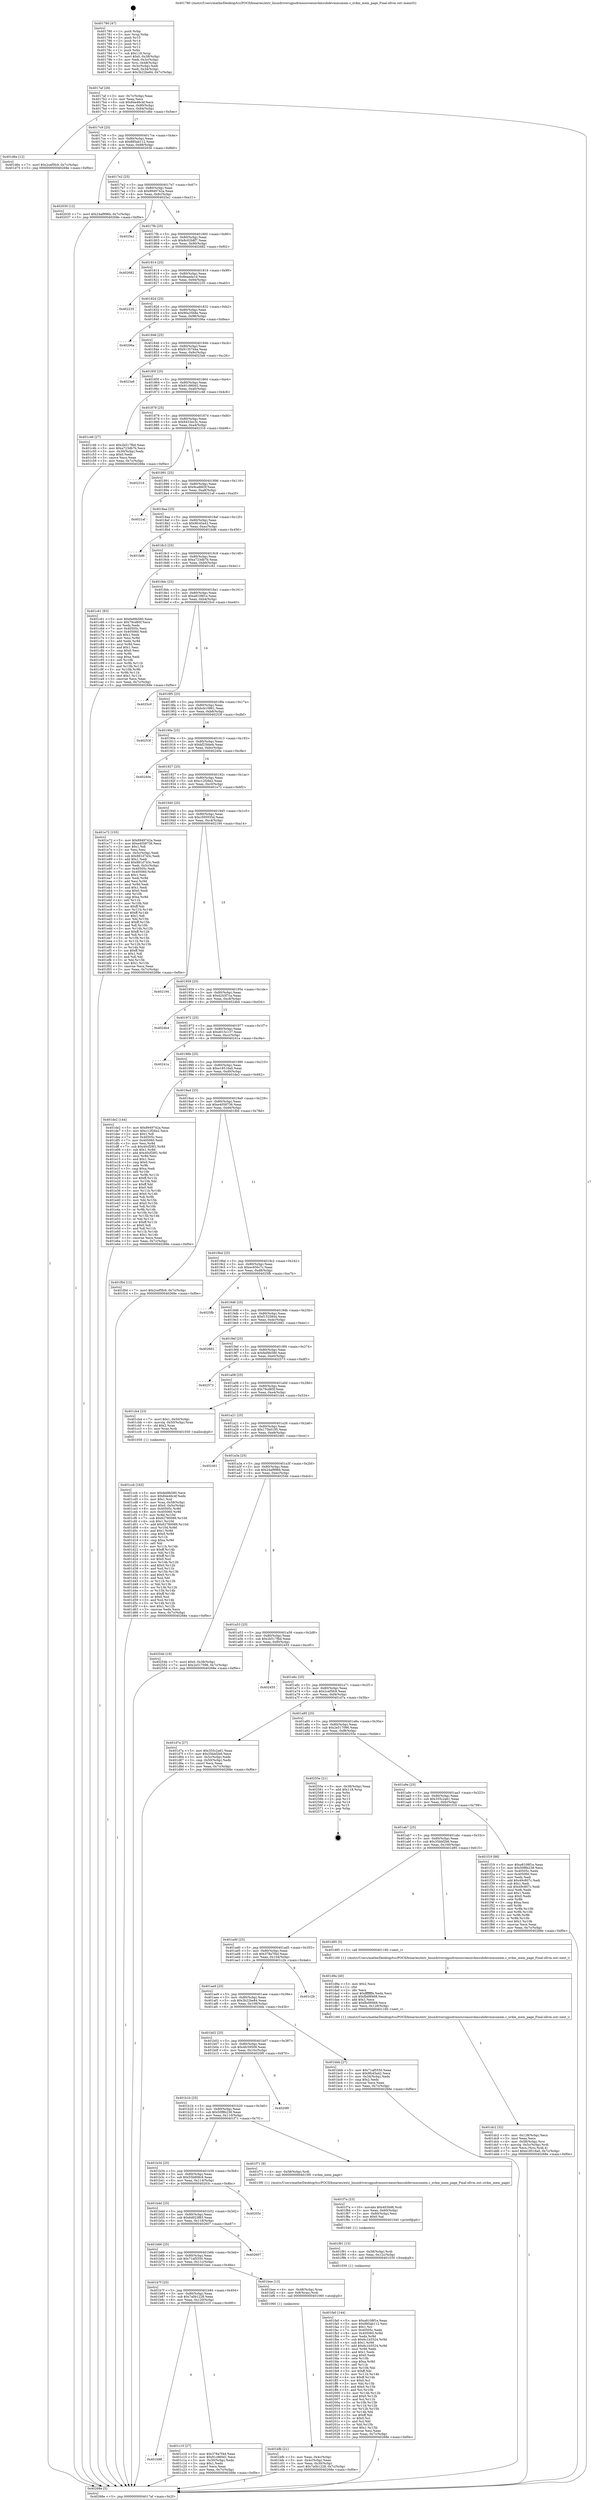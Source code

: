 digraph "0x401780" {
  label = "0x401780 (/mnt/c/Users/mathe/Desktop/tcc/POCII/binaries/extr_linuxdriversgpudrmnouveaunvkmsubdevmmumem.c_nvkm_mem_page_Final-ollvm.out::main(0))"
  labelloc = "t"
  node[shape=record]

  Entry [label="",width=0.3,height=0.3,shape=circle,fillcolor=black,style=filled]
  "0x4017af" [label="{
     0x4017af [26]\l
     | [instrs]\l
     &nbsp;&nbsp;0x4017af \<+3\>: mov -0x7c(%rbp),%eax\l
     &nbsp;&nbsp;0x4017b2 \<+2\>: mov %eax,%ecx\l
     &nbsp;&nbsp;0x4017b4 \<+6\>: sub $0x84e46c4f,%ecx\l
     &nbsp;&nbsp;0x4017ba \<+3\>: mov %eax,-0x80(%rbp)\l
     &nbsp;&nbsp;0x4017bd \<+6\>: mov %ecx,-0x84(%rbp)\l
     &nbsp;&nbsp;0x4017c3 \<+6\>: je 0000000000401d6e \<main+0x5ee\>\l
  }"]
  "0x401d6e" [label="{
     0x401d6e [12]\l
     | [instrs]\l
     &nbsp;&nbsp;0x401d6e \<+7\>: movl $0x2cef5fc9,-0x7c(%rbp)\l
     &nbsp;&nbsp;0x401d75 \<+5\>: jmp 000000000040268e \<main+0xf0e\>\l
  }"]
  "0x4017c9" [label="{
     0x4017c9 [25]\l
     | [instrs]\l
     &nbsp;&nbsp;0x4017c9 \<+5\>: jmp 00000000004017ce \<main+0x4e\>\l
     &nbsp;&nbsp;0x4017ce \<+3\>: mov -0x80(%rbp),%eax\l
     &nbsp;&nbsp;0x4017d1 \<+5\>: sub $0x885ab112,%eax\l
     &nbsp;&nbsp;0x4017d6 \<+6\>: mov %eax,-0x88(%rbp)\l
     &nbsp;&nbsp;0x4017dc \<+6\>: je 0000000000402030 \<main+0x8b0\>\l
  }"]
  Exit [label="",width=0.3,height=0.3,shape=circle,fillcolor=black,style=filled,peripheries=2]
  "0x402030" [label="{
     0x402030 [12]\l
     | [instrs]\l
     &nbsp;&nbsp;0x402030 \<+7\>: movl $0x24af996b,-0x7c(%rbp)\l
     &nbsp;&nbsp;0x402037 \<+5\>: jmp 000000000040268e \<main+0xf0e\>\l
  }"]
  "0x4017e2" [label="{
     0x4017e2 [25]\l
     | [instrs]\l
     &nbsp;&nbsp;0x4017e2 \<+5\>: jmp 00000000004017e7 \<main+0x67\>\l
     &nbsp;&nbsp;0x4017e7 \<+3\>: mov -0x80(%rbp),%eax\l
     &nbsp;&nbsp;0x4017ea \<+5\>: sub $0x8949742a,%eax\l
     &nbsp;&nbsp;0x4017ef \<+6\>: mov %eax,-0x8c(%rbp)\l
     &nbsp;&nbsp;0x4017f5 \<+6\>: je 00000000004025a1 \<main+0xe21\>\l
  }"]
  "0x401fa0" [label="{
     0x401fa0 [144]\l
     | [instrs]\l
     &nbsp;&nbsp;0x401fa0 \<+5\>: mov $0xa8108f1e,%eax\l
     &nbsp;&nbsp;0x401fa5 \<+5\>: mov $0x885ab112,%esi\l
     &nbsp;&nbsp;0x401faa \<+2\>: mov $0x1,%cl\l
     &nbsp;&nbsp;0x401fac \<+7\>: mov 0x40505c,%edx\l
     &nbsp;&nbsp;0x401fb3 \<+8\>: mov 0x405060,%r8d\l
     &nbsp;&nbsp;0x401fbb \<+3\>: mov %edx,%r9d\l
     &nbsp;&nbsp;0x401fbe \<+7\>: sub $0x6c1b5524,%r9d\l
     &nbsp;&nbsp;0x401fc5 \<+4\>: sub $0x1,%r9d\l
     &nbsp;&nbsp;0x401fc9 \<+7\>: add $0x6c1b5524,%r9d\l
     &nbsp;&nbsp;0x401fd0 \<+4\>: imul %r9d,%edx\l
     &nbsp;&nbsp;0x401fd4 \<+3\>: and $0x1,%edx\l
     &nbsp;&nbsp;0x401fd7 \<+3\>: cmp $0x0,%edx\l
     &nbsp;&nbsp;0x401fda \<+4\>: sete %r10b\l
     &nbsp;&nbsp;0x401fde \<+4\>: cmp $0xa,%r8d\l
     &nbsp;&nbsp;0x401fe2 \<+4\>: setl %r11b\l
     &nbsp;&nbsp;0x401fe6 \<+3\>: mov %r10b,%bl\l
     &nbsp;&nbsp;0x401fe9 \<+3\>: xor $0xff,%bl\l
     &nbsp;&nbsp;0x401fec \<+3\>: mov %r11b,%r14b\l
     &nbsp;&nbsp;0x401fef \<+4\>: xor $0xff,%r14b\l
     &nbsp;&nbsp;0x401ff3 \<+3\>: xor $0x0,%cl\l
     &nbsp;&nbsp;0x401ff6 \<+3\>: mov %bl,%r15b\l
     &nbsp;&nbsp;0x401ff9 \<+4\>: and $0x0,%r15b\l
     &nbsp;&nbsp;0x401ffd \<+3\>: and %cl,%r10b\l
     &nbsp;&nbsp;0x402000 \<+3\>: mov %r14b,%r12b\l
     &nbsp;&nbsp;0x402003 \<+4\>: and $0x0,%r12b\l
     &nbsp;&nbsp;0x402007 \<+3\>: and %cl,%r11b\l
     &nbsp;&nbsp;0x40200a \<+3\>: or %r10b,%r15b\l
     &nbsp;&nbsp;0x40200d \<+3\>: or %r11b,%r12b\l
     &nbsp;&nbsp;0x402010 \<+3\>: xor %r12b,%r15b\l
     &nbsp;&nbsp;0x402013 \<+3\>: or %r14b,%bl\l
     &nbsp;&nbsp;0x402016 \<+3\>: xor $0xff,%bl\l
     &nbsp;&nbsp;0x402019 \<+3\>: or $0x0,%cl\l
     &nbsp;&nbsp;0x40201c \<+2\>: and %cl,%bl\l
     &nbsp;&nbsp;0x40201e \<+3\>: or %bl,%r15b\l
     &nbsp;&nbsp;0x402021 \<+4\>: test $0x1,%r15b\l
     &nbsp;&nbsp;0x402025 \<+3\>: cmovne %esi,%eax\l
     &nbsp;&nbsp;0x402028 \<+3\>: mov %eax,-0x7c(%rbp)\l
     &nbsp;&nbsp;0x40202b \<+5\>: jmp 000000000040268e \<main+0xf0e\>\l
  }"]
  "0x4025a1" [label="{
     0x4025a1\l
  }", style=dashed]
  "0x4017fb" [label="{
     0x4017fb [25]\l
     | [instrs]\l
     &nbsp;&nbsp;0x4017fb \<+5\>: jmp 0000000000401800 \<main+0x80\>\l
     &nbsp;&nbsp;0x401800 \<+3\>: mov -0x80(%rbp),%eax\l
     &nbsp;&nbsp;0x401803 \<+5\>: sub $0x8c02b8f7,%eax\l
     &nbsp;&nbsp;0x401808 \<+6\>: mov %eax,-0x90(%rbp)\l
     &nbsp;&nbsp;0x40180e \<+6\>: je 0000000000402682 \<main+0xf02\>\l
  }"]
  "0x401f91" [label="{
     0x401f91 [15]\l
     | [instrs]\l
     &nbsp;&nbsp;0x401f91 \<+4\>: mov -0x58(%rbp),%rdi\l
     &nbsp;&nbsp;0x401f95 \<+6\>: mov %eax,-0x12c(%rbp)\l
     &nbsp;&nbsp;0x401f9b \<+5\>: call 0000000000401030 \<free@plt\>\l
     | [calls]\l
     &nbsp;&nbsp;0x401030 \{1\} (unknown)\l
  }"]
  "0x402682" [label="{
     0x402682\l
  }", style=dashed]
  "0x401814" [label="{
     0x401814 [25]\l
     | [instrs]\l
     &nbsp;&nbsp;0x401814 \<+5\>: jmp 0000000000401819 \<main+0x99\>\l
     &nbsp;&nbsp;0x401819 \<+3\>: mov -0x80(%rbp),%eax\l
     &nbsp;&nbsp;0x40181c \<+5\>: sub $0x8eaada1d,%eax\l
     &nbsp;&nbsp;0x401821 \<+6\>: mov %eax,-0x94(%rbp)\l
     &nbsp;&nbsp;0x401827 \<+6\>: je 0000000000402235 \<main+0xab5\>\l
  }"]
  "0x401f7a" [label="{
     0x401f7a [23]\l
     | [instrs]\l
     &nbsp;&nbsp;0x401f7a \<+10\>: movabs $0x4030d6,%rdi\l
     &nbsp;&nbsp;0x401f84 \<+3\>: mov %eax,-0x60(%rbp)\l
     &nbsp;&nbsp;0x401f87 \<+3\>: mov -0x60(%rbp),%esi\l
     &nbsp;&nbsp;0x401f8a \<+2\>: mov $0x0,%al\l
     &nbsp;&nbsp;0x401f8c \<+5\>: call 0000000000401040 \<printf@plt\>\l
     | [calls]\l
     &nbsp;&nbsp;0x401040 \{1\} (unknown)\l
  }"]
  "0x402235" [label="{
     0x402235\l
  }", style=dashed]
  "0x40182d" [label="{
     0x40182d [25]\l
     | [instrs]\l
     &nbsp;&nbsp;0x40182d \<+5\>: jmp 0000000000401832 \<main+0xb2\>\l
     &nbsp;&nbsp;0x401832 \<+3\>: mov -0x80(%rbp),%eax\l
     &nbsp;&nbsp;0x401835 \<+5\>: sub $0x90a35b8e,%eax\l
     &nbsp;&nbsp;0x40183a \<+6\>: mov %eax,-0x98(%rbp)\l
     &nbsp;&nbsp;0x401840 \<+6\>: je 000000000040206a \<main+0x8ea\>\l
  }"]
  "0x401dc2" [label="{
     0x401dc2 [32]\l
     | [instrs]\l
     &nbsp;&nbsp;0x401dc2 \<+6\>: mov -0x128(%rbp),%ecx\l
     &nbsp;&nbsp;0x401dc8 \<+3\>: imul %eax,%ecx\l
     &nbsp;&nbsp;0x401dcb \<+4\>: mov -0x58(%rbp),%rsi\l
     &nbsp;&nbsp;0x401dcf \<+4\>: movslq -0x5c(%rbp),%rdi\l
     &nbsp;&nbsp;0x401dd3 \<+3\>: mov %ecx,(%rsi,%rdi,4)\l
     &nbsp;&nbsp;0x401dd6 \<+7\>: movl $0xe18516a0,-0x7c(%rbp)\l
     &nbsp;&nbsp;0x401ddd \<+5\>: jmp 000000000040268e \<main+0xf0e\>\l
  }"]
  "0x40206a" [label="{
     0x40206a\l
  }", style=dashed]
  "0x401846" [label="{
     0x401846 [25]\l
     | [instrs]\l
     &nbsp;&nbsp;0x401846 \<+5\>: jmp 000000000040184b \<main+0xcb\>\l
     &nbsp;&nbsp;0x40184b \<+3\>: mov -0x80(%rbp),%eax\l
     &nbsp;&nbsp;0x40184e \<+5\>: sub $0x91357d4a,%eax\l
     &nbsp;&nbsp;0x401853 \<+6\>: mov %eax,-0x9c(%rbp)\l
     &nbsp;&nbsp;0x401859 \<+6\>: je 00000000004023a6 \<main+0xc26\>\l
  }"]
  "0x401d9a" [label="{
     0x401d9a [40]\l
     | [instrs]\l
     &nbsp;&nbsp;0x401d9a \<+5\>: mov $0x2,%ecx\l
     &nbsp;&nbsp;0x401d9f \<+1\>: cltd\l
     &nbsp;&nbsp;0x401da0 \<+2\>: idiv %ecx\l
     &nbsp;&nbsp;0x401da2 \<+6\>: imul $0xfffffffe,%edx,%ecx\l
     &nbsp;&nbsp;0x401da8 \<+6\>: sub $0xfbd9f468,%ecx\l
     &nbsp;&nbsp;0x401dae \<+3\>: add $0x1,%ecx\l
     &nbsp;&nbsp;0x401db1 \<+6\>: add $0xfbd9f468,%ecx\l
     &nbsp;&nbsp;0x401db7 \<+6\>: mov %ecx,-0x128(%rbp)\l
     &nbsp;&nbsp;0x401dbd \<+5\>: call 0000000000401160 \<next_i\>\l
     | [calls]\l
     &nbsp;&nbsp;0x401160 \{1\} (/mnt/c/Users/mathe/Desktop/tcc/POCII/binaries/extr_linuxdriversgpudrmnouveaunvkmsubdevmmumem.c_nvkm_mem_page_Final-ollvm.out::next_i)\l
  }"]
  "0x4023a6" [label="{
     0x4023a6\l
  }", style=dashed]
  "0x40185f" [label="{
     0x40185f [25]\l
     | [instrs]\l
     &nbsp;&nbsp;0x40185f \<+5\>: jmp 0000000000401864 \<main+0xe4\>\l
     &nbsp;&nbsp;0x401864 \<+3\>: mov -0x80(%rbp),%eax\l
     &nbsp;&nbsp;0x401867 \<+5\>: sub $0x91c960d1,%eax\l
     &nbsp;&nbsp;0x40186c \<+6\>: mov %eax,-0xa0(%rbp)\l
     &nbsp;&nbsp;0x401872 \<+6\>: je 0000000000401c46 \<main+0x4c6\>\l
  }"]
  "0x401ccb" [label="{
     0x401ccb [163]\l
     | [instrs]\l
     &nbsp;&nbsp;0x401ccb \<+5\>: mov $0xfed9b580,%ecx\l
     &nbsp;&nbsp;0x401cd0 \<+5\>: mov $0x84e46c4f,%edx\l
     &nbsp;&nbsp;0x401cd5 \<+3\>: mov $0x1,%sil\l
     &nbsp;&nbsp;0x401cd8 \<+4\>: mov %rax,-0x58(%rbp)\l
     &nbsp;&nbsp;0x401cdc \<+7\>: movl $0x0,-0x5c(%rbp)\l
     &nbsp;&nbsp;0x401ce3 \<+8\>: mov 0x40505c,%r8d\l
     &nbsp;&nbsp;0x401ceb \<+8\>: mov 0x405060,%r9d\l
     &nbsp;&nbsp;0x401cf3 \<+3\>: mov %r8d,%r10d\l
     &nbsp;&nbsp;0x401cf6 \<+7\>: sub $0x62780089,%r10d\l
     &nbsp;&nbsp;0x401cfd \<+4\>: sub $0x1,%r10d\l
     &nbsp;&nbsp;0x401d01 \<+7\>: add $0x62780089,%r10d\l
     &nbsp;&nbsp;0x401d08 \<+4\>: imul %r10d,%r8d\l
     &nbsp;&nbsp;0x401d0c \<+4\>: and $0x1,%r8d\l
     &nbsp;&nbsp;0x401d10 \<+4\>: cmp $0x0,%r8d\l
     &nbsp;&nbsp;0x401d14 \<+4\>: sete %r11b\l
     &nbsp;&nbsp;0x401d18 \<+4\>: cmp $0xa,%r9d\l
     &nbsp;&nbsp;0x401d1c \<+3\>: setl %bl\l
     &nbsp;&nbsp;0x401d1f \<+3\>: mov %r11b,%r14b\l
     &nbsp;&nbsp;0x401d22 \<+4\>: xor $0xff,%r14b\l
     &nbsp;&nbsp;0x401d26 \<+3\>: mov %bl,%r15b\l
     &nbsp;&nbsp;0x401d29 \<+4\>: xor $0xff,%r15b\l
     &nbsp;&nbsp;0x401d2d \<+4\>: xor $0x0,%sil\l
     &nbsp;&nbsp;0x401d31 \<+3\>: mov %r14b,%r12b\l
     &nbsp;&nbsp;0x401d34 \<+4\>: and $0x0,%r12b\l
     &nbsp;&nbsp;0x401d38 \<+3\>: and %sil,%r11b\l
     &nbsp;&nbsp;0x401d3b \<+3\>: mov %r15b,%r13b\l
     &nbsp;&nbsp;0x401d3e \<+4\>: and $0x0,%r13b\l
     &nbsp;&nbsp;0x401d42 \<+3\>: and %sil,%bl\l
     &nbsp;&nbsp;0x401d45 \<+3\>: or %r11b,%r12b\l
     &nbsp;&nbsp;0x401d48 \<+3\>: or %bl,%r13b\l
     &nbsp;&nbsp;0x401d4b \<+3\>: xor %r13b,%r12b\l
     &nbsp;&nbsp;0x401d4e \<+3\>: or %r15b,%r14b\l
     &nbsp;&nbsp;0x401d51 \<+4\>: xor $0xff,%r14b\l
     &nbsp;&nbsp;0x401d55 \<+4\>: or $0x0,%sil\l
     &nbsp;&nbsp;0x401d59 \<+3\>: and %sil,%r14b\l
     &nbsp;&nbsp;0x401d5c \<+3\>: or %r14b,%r12b\l
     &nbsp;&nbsp;0x401d5f \<+4\>: test $0x1,%r12b\l
     &nbsp;&nbsp;0x401d63 \<+3\>: cmovne %edx,%ecx\l
     &nbsp;&nbsp;0x401d66 \<+3\>: mov %ecx,-0x7c(%rbp)\l
     &nbsp;&nbsp;0x401d69 \<+5\>: jmp 000000000040268e \<main+0xf0e\>\l
  }"]
  "0x401c46" [label="{
     0x401c46 [27]\l
     | [instrs]\l
     &nbsp;&nbsp;0x401c46 \<+5\>: mov $0x2b517fbd,%eax\l
     &nbsp;&nbsp;0x401c4b \<+5\>: mov $0xa723db7b,%ecx\l
     &nbsp;&nbsp;0x401c50 \<+3\>: mov -0x30(%rbp),%edx\l
     &nbsp;&nbsp;0x401c53 \<+3\>: cmp $0x0,%edx\l
     &nbsp;&nbsp;0x401c56 \<+3\>: cmove %ecx,%eax\l
     &nbsp;&nbsp;0x401c59 \<+3\>: mov %eax,-0x7c(%rbp)\l
     &nbsp;&nbsp;0x401c5c \<+5\>: jmp 000000000040268e \<main+0xf0e\>\l
  }"]
  "0x401878" [label="{
     0x401878 [25]\l
     | [instrs]\l
     &nbsp;&nbsp;0x401878 \<+5\>: jmp 000000000040187d \<main+0xfd\>\l
     &nbsp;&nbsp;0x40187d \<+3\>: mov -0x80(%rbp),%eax\l
     &nbsp;&nbsp;0x401880 \<+5\>: sub $0x9433ec3c,%eax\l
     &nbsp;&nbsp;0x401885 \<+6\>: mov %eax,-0xa4(%rbp)\l
     &nbsp;&nbsp;0x40188b \<+6\>: je 0000000000402316 \<main+0xb96\>\l
  }"]
  "0x401b98" [label="{
     0x401b98\l
  }", style=dashed]
  "0x402316" [label="{
     0x402316\l
  }", style=dashed]
  "0x401891" [label="{
     0x401891 [25]\l
     | [instrs]\l
     &nbsp;&nbsp;0x401891 \<+5\>: jmp 0000000000401896 \<main+0x116\>\l
     &nbsp;&nbsp;0x401896 \<+3\>: mov -0x80(%rbp),%eax\l
     &nbsp;&nbsp;0x401899 \<+5\>: sub $0x9ca8fd3f,%eax\l
     &nbsp;&nbsp;0x40189e \<+6\>: mov %eax,-0xa8(%rbp)\l
     &nbsp;&nbsp;0x4018a4 \<+6\>: je 00000000004021af \<main+0xa2f\>\l
  }"]
  "0x401c10" [label="{
     0x401c10 [27]\l
     | [instrs]\l
     &nbsp;&nbsp;0x401c10 \<+5\>: mov $0x378a7f4d,%eax\l
     &nbsp;&nbsp;0x401c15 \<+5\>: mov $0x91c960d1,%ecx\l
     &nbsp;&nbsp;0x401c1a \<+3\>: mov -0x30(%rbp),%edx\l
     &nbsp;&nbsp;0x401c1d \<+3\>: cmp $0x1,%edx\l
     &nbsp;&nbsp;0x401c20 \<+3\>: cmovl %ecx,%eax\l
     &nbsp;&nbsp;0x401c23 \<+3\>: mov %eax,-0x7c(%rbp)\l
     &nbsp;&nbsp;0x401c26 \<+5\>: jmp 000000000040268e \<main+0xf0e\>\l
  }"]
  "0x4021af" [label="{
     0x4021af\l
  }", style=dashed]
  "0x4018aa" [label="{
     0x4018aa [25]\l
     | [instrs]\l
     &nbsp;&nbsp;0x4018aa \<+5\>: jmp 00000000004018af \<main+0x12f\>\l
     &nbsp;&nbsp;0x4018af \<+3\>: mov -0x80(%rbp),%eax\l
     &nbsp;&nbsp;0x4018b2 \<+5\>: sub $0x9fc45a42,%eax\l
     &nbsp;&nbsp;0x4018b7 \<+6\>: mov %eax,-0xac(%rbp)\l
     &nbsp;&nbsp;0x4018bd \<+6\>: je 0000000000401bd6 \<main+0x456\>\l
  }"]
  "0x401bfb" [label="{
     0x401bfb [21]\l
     | [instrs]\l
     &nbsp;&nbsp;0x401bfb \<+3\>: mov %eax,-0x4c(%rbp)\l
     &nbsp;&nbsp;0x401bfe \<+3\>: mov -0x4c(%rbp),%eax\l
     &nbsp;&nbsp;0x401c01 \<+3\>: mov %eax,-0x30(%rbp)\l
     &nbsp;&nbsp;0x401c04 \<+7\>: movl $0x7a0b1228,-0x7c(%rbp)\l
     &nbsp;&nbsp;0x401c0b \<+5\>: jmp 000000000040268e \<main+0xf0e\>\l
  }"]
  "0x401bd6" [label="{
     0x401bd6\l
  }", style=dashed]
  "0x4018c3" [label="{
     0x4018c3 [25]\l
     | [instrs]\l
     &nbsp;&nbsp;0x4018c3 \<+5\>: jmp 00000000004018c8 \<main+0x148\>\l
     &nbsp;&nbsp;0x4018c8 \<+3\>: mov -0x80(%rbp),%eax\l
     &nbsp;&nbsp;0x4018cb \<+5\>: sub $0xa723db7b,%eax\l
     &nbsp;&nbsp;0x4018d0 \<+6\>: mov %eax,-0xb0(%rbp)\l
     &nbsp;&nbsp;0x4018d6 \<+6\>: je 0000000000401c61 \<main+0x4e1\>\l
  }"]
  "0x401b7f" [label="{
     0x401b7f [25]\l
     | [instrs]\l
     &nbsp;&nbsp;0x401b7f \<+5\>: jmp 0000000000401b84 \<main+0x404\>\l
     &nbsp;&nbsp;0x401b84 \<+3\>: mov -0x80(%rbp),%eax\l
     &nbsp;&nbsp;0x401b87 \<+5\>: sub $0x7a0b1228,%eax\l
     &nbsp;&nbsp;0x401b8c \<+6\>: mov %eax,-0x120(%rbp)\l
     &nbsp;&nbsp;0x401b92 \<+6\>: je 0000000000401c10 \<main+0x490\>\l
  }"]
  "0x401c61" [label="{
     0x401c61 [83]\l
     | [instrs]\l
     &nbsp;&nbsp;0x401c61 \<+5\>: mov $0xfed9b580,%eax\l
     &nbsp;&nbsp;0x401c66 \<+5\>: mov $0x79cd85f,%ecx\l
     &nbsp;&nbsp;0x401c6b \<+2\>: xor %edx,%edx\l
     &nbsp;&nbsp;0x401c6d \<+7\>: mov 0x40505c,%esi\l
     &nbsp;&nbsp;0x401c74 \<+7\>: mov 0x405060,%edi\l
     &nbsp;&nbsp;0x401c7b \<+3\>: sub $0x1,%edx\l
     &nbsp;&nbsp;0x401c7e \<+3\>: mov %esi,%r8d\l
     &nbsp;&nbsp;0x401c81 \<+3\>: add %edx,%r8d\l
     &nbsp;&nbsp;0x401c84 \<+4\>: imul %r8d,%esi\l
     &nbsp;&nbsp;0x401c88 \<+3\>: and $0x1,%esi\l
     &nbsp;&nbsp;0x401c8b \<+3\>: cmp $0x0,%esi\l
     &nbsp;&nbsp;0x401c8e \<+4\>: sete %r9b\l
     &nbsp;&nbsp;0x401c92 \<+3\>: cmp $0xa,%edi\l
     &nbsp;&nbsp;0x401c95 \<+4\>: setl %r10b\l
     &nbsp;&nbsp;0x401c99 \<+3\>: mov %r9b,%r11b\l
     &nbsp;&nbsp;0x401c9c \<+3\>: and %r10b,%r11b\l
     &nbsp;&nbsp;0x401c9f \<+3\>: xor %r10b,%r9b\l
     &nbsp;&nbsp;0x401ca2 \<+3\>: or %r9b,%r11b\l
     &nbsp;&nbsp;0x401ca5 \<+4\>: test $0x1,%r11b\l
     &nbsp;&nbsp;0x401ca9 \<+3\>: cmovne %ecx,%eax\l
     &nbsp;&nbsp;0x401cac \<+3\>: mov %eax,-0x7c(%rbp)\l
     &nbsp;&nbsp;0x401caf \<+5\>: jmp 000000000040268e \<main+0xf0e\>\l
  }"]
  "0x4018dc" [label="{
     0x4018dc [25]\l
     | [instrs]\l
     &nbsp;&nbsp;0x4018dc \<+5\>: jmp 00000000004018e1 \<main+0x161\>\l
     &nbsp;&nbsp;0x4018e1 \<+3\>: mov -0x80(%rbp),%eax\l
     &nbsp;&nbsp;0x4018e4 \<+5\>: sub $0xa8108f1e,%eax\l
     &nbsp;&nbsp;0x4018e9 \<+6\>: mov %eax,-0xb4(%rbp)\l
     &nbsp;&nbsp;0x4018ef \<+6\>: je 00000000004025c0 \<main+0xe40\>\l
  }"]
  "0x401bee" [label="{
     0x401bee [13]\l
     | [instrs]\l
     &nbsp;&nbsp;0x401bee \<+4\>: mov -0x48(%rbp),%rax\l
     &nbsp;&nbsp;0x401bf2 \<+4\>: mov 0x8(%rax),%rdi\l
     &nbsp;&nbsp;0x401bf6 \<+5\>: call 0000000000401060 \<atoi@plt\>\l
     | [calls]\l
     &nbsp;&nbsp;0x401060 \{1\} (unknown)\l
  }"]
  "0x4025c0" [label="{
     0x4025c0\l
  }", style=dashed]
  "0x4018f5" [label="{
     0x4018f5 [25]\l
     | [instrs]\l
     &nbsp;&nbsp;0x4018f5 \<+5\>: jmp 00000000004018fa \<main+0x17a\>\l
     &nbsp;&nbsp;0x4018fa \<+3\>: mov -0x80(%rbp),%eax\l
     &nbsp;&nbsp;0x4018fd \<+5\>: sub $0xbcb10861,%eax\l
     &nbsp;&nbsp;0x401902 \<+6\>: mov %eax,-0xb8(%rbp)\l
     &nbsp;&nbsp;0x401908 \<+6\>: je 000000000040253f \<main+0xdbf\>\l
  }"]
  "0x401b66" [label="{
     0x401b66 [25]\l
     | [instrs]\l
     &nbsp;&nbsp;0x401b66 \<+5\>: jmp 0000000000401b6b \<main+0x3eb\>\l
     &nbsp;&nbsp;0x401b6b \<+3\>: mov -0x80(%rbp),%eax\l
     &nbsp;&nbsp;0x401b6e \<+5\>: sub $0x71af5550,%eax\l
     &nbsp;&nbsp;0x401b73 \<+6\>: mov %eax,-0x11c(%rbp)\l
     &nbsp;&nbsp;0x401b79 \<+6\>: je 0000000000401bee \<main+0x46e\>\l
  }"]
  "0x40253f" [label="{
     0x40253f\l
  }", style=dashed]
  "0x40190e" [label="{
     0x40190e [25]\l
     | [instrs]\l
     &nbsp;&nbsp;0x40190e \<+5\>: jmp 0000000000401913 \<main+0x193\>\l
     &nbsp;&nbsp;0x401913 \<+3\>: mov -0x80(%rbp),%eax\l
     &nbsp;&nbsp;0x401916 \<+5\>: sub $0xbf23bbeb,%eax\l
     &nbsp;&nbsp;0x40191b \<+6\>: mov %eax,-0xbc(%rbp)\l
     &nbsp;&nbsp;0x401921 \<+6\>: je 000000000040240e \<main+0xc8e\>\l
  }"]
  "0x402607" [label="{
     0x402607\l
  }", style=dashed]
  "0x40240e" [label="{
     0x40240e\l
  }", style=dashed]
  "0x401927" [label="{
     0x401927 [25]\l
     | [instrs]\l
     &nbsp;&nbsp;0x401927 \<+5\>: jmp 000000000040192c \<main+0x1ac\>\l
     &nbsp;&nbsp;0x40192c \<+3\>: mov -0x80(%rbp),%eax\l
     &nbsp;&nbsp;0x40192f \<+5\>: sub $0xc12f26e2,%eax\l
     &nbsp;&nbsp;0x401934 \<+6\>: mov %eax,-0xc0(%rbp)\l
     &nbsp;&nbsp;0x40193a \<+6\>: je 0000000000401e72 \<main+0x6f2\>\l
  }"]
  "0x401b4d" [label="{
     0x401b4d [25]\l
     | [instrs]\l
     &nbsp;&nbsp;0x401b4d \<+5\>: jmp 0000000000401b52 \<main+0x3d2\>\l
     &nbsp;&nbsp;0x401b52 \<+3\>: mov -0x80(%rbp),%eax\l
     &nbsp;&nbsp;0x401b55 \<+5\>: sub $0x6d023f83,%eax\l
     &nbsp;&nbsp;0x401b5a \<+6\>: mov %eax,-0x118(%rbp)\l
     &nbsp;&nbsp;0x401b60 \<+6\>: je 0000000000402607 \<main+0xe87\>\l
  }"]
  "0x401e72" [label="{
     0x401e72 [155]\l
     | [instrs]\l
     &nbsp;&nbsp;0x401e72 \<+5\>: mov $0x8949742a,%eax\l
     &nbsp;&nbsp;0x401e77 \<+5\>: mov $0xe4058736,%ecx\l
     &nbsp;&nbsp;0x401e7c \<+2\>: mov $0x1,%dl\l
     &nbsp;&nbsp;0x401e7e \<+2\>: xor %esi,%esi\l
     &nbsp;&nbsp;0x401e80 \<+3\>: mov -0x5c(%rbp),%edi\l
     &nbsp;&nbsp;0x401e83 \<+6\>: sub $0x881d743c,%edi\l
     &nbsp;&nbsp;0x401e89 \<+3\>: add $0x1,%edi\l
     &nbsp;&nbsp;0x401e8c \<+6\>: add $0x881d743c,%edi\l
     &nbsp;&nbsp;0x401e92 \<+3\>: mov %edi,-0x5c(%rbp)\l
     &nbsp;&nbsp;0x401e95 \<+7\>: mov 0x40505c,%edi\l
     &nbsp;&nbsp;0x401e9c \<+8\>: mov 0x405060,%r8d\l
     &nbsp;&nbsp;0x401ea4 \<+3\>: sub $0x1,%esi\l
     &nbsp;&nbsp;0x401ea7 \<+3\>: mov %edi,%r9d\l
     &nbsp;&nbsp;0x401eaa \<+3\>: add %esi,%r9d\l
     &nbsp;&nbsp;0x401ead \<+4\>: imul %r9d,%edi\l
     &nbsp;&nbsp;0x401eb1 \<+3\>: and $0x1,%edi\l
     &nbsp;&nbsp;0x401eb4 \<+3\>: cmp $0x0,%edi\l
     &nbsp;&nbsp;0x401eb7 \<+4\>: sete %r10b\l
     &nbsp;&nbsp;0x401ebb \<+4\>: cmp $0xa,%r8d\l
     &nbsp;&nbsp;0x401ebf \<+4\>: setl %r11b\l
     &nbsp;&nbsp;0x401ec3 \<+3\>: mov %r10b,%bl\l
     &nbsp;&nbsp;0x401ec6 \<+3\>: xor $0xff,%bl\l
     &nbsp;&nbsp;0x401ec9 \<+3\>: mov %r11b,%r14b\l
     &nbsp;&nbsp;0x401ecc \<+4\>: xor $0xff,%r14b\l
     &nbsp;&nbsp;0x401ed0 \<+3\>: xor $0x1,%dl\l
     &nbsp;&nbsp;0x401ed3 \<+3\>: mov %bl,%r15b\l
     &nbsp;&nbsp;0x401ed6 \<+4\>: and $0xff,%r15b\l
     &nbsp;&nbsp;0x401eda \<+3\>: and %dl,%r10b\l
     &nbsp;&nbsp;0x401edd \<+3\>: mov %r14b,%r12b\l
     &nbsp;&nbsp;0x401ee0 \<+4\>: and $0xff,%r12b\l
     &nbsp;&nbsp;0x401ee4 \<+3\>: and %dl,%r11b\l
     &nbsp;&nbsp;0x401ee7 \<+3\>: or %r10b,%r15b\l
     &nbsp;&nbsp;0x401eea \<+3\>: or %r11b,%r12b\l
     &nbsp;&nbsp;0x401eed \<+3\>: xor %r12b,%r15b\l
     &nbsp;&nbsp;0x401ef0 \<+3\>: or %r14b,%bl\l
     &nbsp;&nbsp;0x401ef3 \<+3\>: xor $0xff,%bl\l
     &nbsp;&nbsp;0x401ef6 \<+3\>: or $0x1,%dl\l
     &nbsp;&nbsp;0x401ef9 \<+2\>: and %dl,%bl\l
     &nbsp;&nbsp;0x401efb \<+3\>: or %bl,%r15b\l
     &nbsp;&nbsp;0x401efe \<+4\>: test $0x1,%r15b\l
     &nbsp;&nbsp;0x401f02 \<+3\>: cmovne %ecx,%eax\l
     &nbsp;&nbsp;0x401f05 \<+3\>: mov %eax,-0x7c(%rbp)\l
     &nbsp;&nbsp;0x401f08 \<+5\>: jmp 000000000040268e \<main+0xf0e\>\l
  }"]
  "0x401940" [label="{
     0x401940 [25]\l
     | [instrs]\l
     &nbsp;&nbsp;0x401940 \<+5\>: jmp 0000000000401945 \<main+0x1c5\>\l
     &nbsp;&nbsp;0x401945 \<+3\>: mov -0x80(%rbp),%eax\l
     &nbsp;&nbsp;0x401948 \<+5\>: sub $0xc595935d,%eax\l
     &nbsp;&nbsp;0x40194d \<+6\>: mov %eax,-0xc4(%rbp)\l
     &nbsp;&nbsp;0x401953 \<+6\>: je 0000000000402194 \<main+0xa14\>\l
  }"]
  "0x40203c" [label="{
     0x40203c\l
  }", style=dashed]
  "0x402194" [label="{
     0x402194\l
  }", style=dashed]
  "0x401959" [label="{
     0x401959 [25]\l
     | [instrs]\l
     &nbsp;&nbsp;0x401959 \<+5\>: jmp 000000000040195e \<main+0x1de\>\l
     &nbsp;&nbsp;0x40195e \<+3\>: mov -0x80(%rbp),%eax\l
     &nbsp;&nbsp;0x401961 \<+5\>: sub $0xd243f7ca,%eax\l
     &nbsp;&nbsp;0x401966 \<+6\>: mov %eax,-0xc8(%rbp)\l
     &nbsp;&nbsp;0x40196c \<+6\>: je 00000000004024b4 \<main+0xd34\>\l
  }"]
  "0x401b34" [label="{
     0x401b34 [25]\l
     | [instrs]\l
     &nbsp;&nbsp;0x401b34 \<+5\>: jmp 0000000000401b39 \<main+0x3b9\>\l
     &nbsp;&nbsp;0x401b39 \<+3\>: mov -0x80(%rbp),%eax\l
     &nbsp;&nbsp;0x401b3c \<+5\>: sub $0x55b808c9,%eax\l
     &nbsp;&nbsp;0x401b41 \<+6\>: mov %eax,-0x114(%rbp)\l
     &nbsp;&nbsp;0x401b47 \<+6\>: je 000000000040203c \<main+0x8bc\>\l
  }"]
  "0x4024b4" [label="{
     0x4024b4\l
  }", style=dashed]
  "0x401972" [label="{
     0x401972 [25]\l
     | [instrs]\l
     &nbsp;&nbsp;0x401972 \<+5\>: jmp 0000000000401977 \<main+0x1f7\>\l
     &nbsp;&nbsp;0x401977 \<+3\>: mov -0x80(%rbp),%eax\l
     &nbsp;&nbsp;0x40197a \<+5\>: sub $0xe015c137,%eax\l
     &nbsp;&nbsp;0x40197f \<+6\>: mov %eax,-0xcc(%rbp)\l
     &nbsp;&nbsp;0x401985 \<+6\>: je 000000000040241a \<main+0xc9a\>\l
  }"]
  "0x401f71" [label="{
     0x401f71 [9]\l
     | [instrs]\l
     &nbsp;&nbsp;0x401f71 \<+4\>: mov -0x58(%rbp),%rdi\l
     &nbsp;&nbsp;0x401f75 \<+5\>: call 00000000004015f0 \<nvkm_mem_page\>\l
     | [calls]\l
     &nbsp;&nbsp;0x4015f0 \{1\} (/mnt/c/Users/mathe/Desktop/tcc/POCII/binaries/extr_linuxdriversgpudrmnouveaunvkmsubdevmmumem.c_nvkm_mem_page_Final-ollvm.out::nvkm_mem_page)\l
  }"]
  "0x40241a" [label="{
     0x40241a\l
  }", style=dashed]
  "0x40198b" [label="{
     0x40198b [25]\l
     | [instrs]\l
     &nbsp;&nbsp;0x40198b \<+5\>: jmp 0000000000401990 \<main+0x210\>\l
     &nbsp;&nbsp;0x401990 \<+3\>: mov -0x80(%rbp),%eax\l
     &nbsp;&nbsp;0x401993 \<+5\>: sub $0xe18516a0,%eax\l
     &nbsp;&nbsp;0x401998 \<+6\>: mov %eax,-0xd0(%rbp)\l
     &nbsp;&nbsp;0x40199e \<+6\>: je 0000000000401de2 \<main+0x662\>\l
  }"]
  "0x401b1b" [label="{
     0x401b1b [25]\l
     | [instrs]\l
     &nbsp;&nbsp;0x401b1b \<+5\>: jmp 0000000000401b20 \<main+0x3a0\>\l
     &nbsp;&nbsp;0x401b20 \<+3\>: mov -0x80(%rbp),%eax\l
     &nbsp;&nbsp;0x401b23 \<+5\>: sub $0x50f8b238,%eax\l
     &nbsp;&nbsp;0x401b28 \<+6\>: mov %eax,-0x110(%rbp)\l
     &nbsp;&nbsp;0x401b2e \<+6\>: je 0000000000401f71 \<main+0x7f1\>\l
  }"]
  "0x401de2" [label="{
     0x401de2 [144]\l
     | [instrs]\l
     &nbsp;&nbsp;0x401de2 \<+5\>: mov $0x8949742a,%eax\l
     &nbsp;&nbsp;0x401de7 \<+5\>: mov $0xc12f26e2,%ecx\l
     &nbsp;&nbsp;0x401dec \<+2\>: mov $0x1,%dl\l
     &nbsp;&nbsp;0x401dee \<+7\>: mov 0x40505c,%esi\l
     &nbsp;&nbsp;0x401df5 \<+7\>: mov 0x405060,%edi\l
     &nbsp;&nbsp;0x401dfc \<+3\>: mov %esi,%r8d\l
     &nbsp;&nbsp;0x401dff \<+7\>: sub $0x40cf28f1,%r8d\l
     &nbsp;&nbsp;0x401e06 \<+4\>: sub $0x1,%r8d\l
     &nbsp;&nbsp;0x401e0a \<+7\>: add $0x40cf28f1,%r8d\l
     &nbsp;&nbsp;0x401e11 \<+4\>: imul %r8d,%esi\l
     &nbsp;&nbsp;0x401e15 \<+3\>: and $0x1,%esi\l
     &nbsp;&nbsp;0x401e18 \<+3\>: cmp $0x0,%esi\l
     &nbsp;&nbsp;0x401e1b \<+4\>: sete %r9b\l
     &nbsp;&nbsp;0x401e1f \<+3\>: cmp $0xa,%edi\l
     &nbsp;&nbsp;0x401e22 \<+4\>: setl %r10b\l
     &nbsp;&nbsp;0x401e26 \<+3\>: mov %r9b,%r11b\l
     &nbsp;&nbsp;0x401e29 \<+4\>: xor $0xff,%r11b\l
     &nbsp;&nbsp;0x401e2d \<+3\>: mov %r10b,%bl\l
     &nbsp;&nbsp;0x401e30 \<+3\>: xor $0xff,%bl\l
     &nbsp;&nbsp;0x401e33 \<+3\>: xor $0x0,%dl\l
     &nbsp;&nbsp;0x401e36 \<+3\>: mov %r11b,%r14b\l
     &nbsp;&nbsp;0x401e39 \<+4\>: and $0x0,%r14b\l
     &nbsp;&nbsp;0x401e3d \<+3\>: and %dl,%r9b\l
     &nbsp;&nbsp;0x401e40 \<+3\>: mov %bl,%r15b\l
     &nbsp;&nbsp;0x401e43 \<+4\>: and $0x0,%r15b\l
     &nbsp;&nbsp;0x401e47 \<+3\>: and %dl,%r10b\l
     &nbsp;&nbsp;0x401e4a \<+3\>: or %r9b,%r14b\l
     &nbsp;&nbsp;0x401e4d \<+3\>: or %r10b,%r15b\l
     &nbsp;&nbsp;0x401e50 \<+3\>: xor %r15b,%r14b\l
     &nbsp;&nbsp;0x401e53 \<+3\>: or %bl,%r11b\l
     &nbsp;&nbsp;0x401e56 \<+4\>: xor $0xff,%r11b\l
     &nbsp;&nbsp;0x401e5a \<+3\>: or $0x0,%dl\l
     &nbsp;&nbsp;0x401e5d \<+3\>: and %dl,%r11b\l
     &nbsp;&nbsp;0x401e60 \<+3\>: or %r11b,%r14b\l
     &nbsp;&nbsp;0x401e63 \<+4\>: test $0x1,%r14b\l
     &nbsp;&nbsp;0x401e67 \<+3\>: cmovne %ecx,%eax\l
     &nbsp;&nbsp;0x401e6a \<+3\>: mov %eax,-0x7c(%rbp)\l
     &nbsp;&nbsp;0x401e6d \<+5\>: jmp 000000000040268e \<main+0xf0e\>\l
  }"]
  "0x4019a4" [label="{
     0x4019a4 [25]\l
     | [instrs]\l
     &nbsp;&nbsp;0x4019a4 \<+5\>: jmp 00000000004019a9 \<main+0x229\>\l
     &nbsp;&nbsp;0x4019a9 \<+3\>: mov -0x80(%rbp),%eax\l
     &nbsp;&nbsp;0x4019ac \<+5\>: sub $0xe4058736,%eax\l
     &nbsp;&nbsp;0x4019b1 \<+6\>: mov %eax,-0xd4(%rbp)\l
     &nbsp;&nbsp;0x4019b7 \<+6\>: je 0000000000401f0d \<main+0x78d\>\l
  }"]
  "0x4020f0" [label="{
     0x4020f0\l
  }", style=dashed]
  "0x401f0d" [label="{
     0x401f0d [12]\l
     | [instrs]\l
     &nbsp;&nbsp;0x401f0d \<+7\>: movl $0x2cef5fc9,-0x7c(%rbp)\l
     &nbsp;&nbsp;0x401f14 \<+5\>: jmp 000000000040268e \<main+0xf0e\>\l
  }"]
  "0x4019bd" [label="{
     0x4019bd [25]\l
     | [instrs]\l
     &nbsp;&nbsp;0x4019bd \<+5\>: jmp 00000000004019c2 \<main+0x242\>\l
     &nbsp;&nbsp;0x4019c2 \<+3\>: mov -0x80(%rbp),%eax\l
     &nbsp;&nbsp;0x4019c5 \<+5\>: sub $0xec656c7c,%eax\l
     &nbsp;&nbsp;0x4019ca \<+6\>: mov %eax,-0xd8(%rbp)\l
     &nbsp;&nbsp;0x4019d0 \<+6\>: je 00000000004025fb \<main+0xe7b\>\l
  }"]
  "0x401780" [label="{
     0x401780 [47]\l
     | [instrs]\l
     &nbsp;&nbsp;0x401780 \<+1\>: push %rbp\l
     &nbsp;&nbsp;0x401781 \<+3\>: mov %rsp,%rbp\l
     &nbsp;&nbsp;0x401784 \<+2\>: push %r15\l
     &nbsp;&nbsp;0x401786 \<+2\>: push %r14\l
     &nbsp;&nbsp;0x401788 \<+2\>: push %r13\l
     &nbsp;&nbsp;0x40178a \<+2\>: push %r12\l
     &nbsp;&nbsp;0x40178c \<+1\>: push %rbx\l
     &nbsp;&nbsp;0x40178d \<+7\>: sub $0x118,%rsp\l
     &nbsp;&nbsp;0x401794 \<+7\>: movl $0x0,-0x38(%rbp)\l
     &nbsp;&nbsp;0x40179b \<+3\>: mov %edi,-0x3c(%rbp)\l
     &nbsp;&nbsp;0x40179e \<+4\>: mov %rsi,-0x48(%rbp)\l
     &nbsp;&nbsp;0x4017a2 \<+3\>: mov -0x3c(%rbp),%edi\l
     &nbsp;&nbsp;0x4017a5 \<+3\>: mov %edi,-0x34(%rbp)\l
     &nbsp;&nbsp;0x4017a8 \<+7\>: movl $0x3b22be84,-0x7c(%rbp)\l
  }"]
  "0x4025fb" [label="{
     0x4025fb\l
  }", style=dashed]
  "0x4019d6" [label="{
     0x4019d6 [25]\l
     | [instrs]\l
     &nbsp;&nbsp;0x4019d6 \<+5\>: jmp 00000000004019db \<main+0x25b\>\l
     &nbsp;&nbsp;0x4019db \<+3\>: mov -0x80(%rbp),%eax\l
     &nbsp;&nbsp;0x4019de \<+5\>: sub $0xf1525844,%eax\l
     &nbsp;&nbsp;0x4019e3 \<+6\>: mov %eax,-0xdc(%rbp)\l
     &nbsp;&nbsp;0x4019e9 \<+6\>: je 0000000000402661 \<main+0xee1\>\l
  }"]
  "0x40268e" [label="{
     0x40268e [5]\l
     | [instrs]\l
     &nbsp;&nbsp;0x40268e \<+5\>: jmp 00000000004017af \<main+0x2f\>\l
  }"]
  "0x402661" [label="{
     0x402661\l
  }", style=dashed]
  "0x4019ef" [label="{
     0x4019ef [25]\l
     | [instrs]\l
     &nbsp;&nbsp;0x4019ef \<+5\>: jmp 00000000004019f4 \<main+0x274\>\l
     &nbsp;&nbsp;0x4019f4 \<+3\>: mov -0x80(%rbp),%eax\l
     &nbsp;&nbsp;0x4019f7 \<+5\>: sub $0xfed9b580,%eax\l
     &nbsp;&nbsp;0x4019fc \<+6\>: mov %eax,-0xe0(%rbp)\l
     &nbsp;&nbsp;0x401a02 \<+6\>: je 0000000000402573 \<main+0xdf3\>\l
  }"]
  "0x401b02" [label="{
     0x401b02 [25]\l
     | [instrs]\l
     &nbsp;&nbsp;0x401b02 \<+5\>: jmp 0000000000401b07 \<main+0x387\>\l
     &nbsp;&nbsp;0x401b07 \<+3\>: mov -0x80(%rbp),%eax\l
     &nbsp;&nbsp;0x401b0a \<+5\>: sub $0x4fc59509,%eax\l
     &nbsp;&nbsp;0x401b0f \<+6\>: mov %eax,-0x10c(%rbp)\l
     &nbsp;&nbsp;0x401b15 \<+6\>: je 00000000004020f0 \<main+0x970\>\l
  }"]
  "0x402573" [label="{
     0x402573\l
  }", style=dashed]
  "0x401a08" [label="{
     0x401a08 [25]\l
     | [instrs]\l
     &nbsp;&nbsp;0x401a08 \<+5\>: jmp 0000000000401a0d \<main+0x28d\>\l
     &nbsp;&nbsp;0x401a0d \<+3\>: mov -0x80(%rbp),%eax\l
     &nbsp;&nbsp;0x401a10 \<+5\>: sub $0x79cd85f,%eax\l
     &nbsp;&nbsp;0x401a15 \<+6\>: mov %eax,-0xe4(%rbp)\l
     &nbsp;&nbsp;0x401a1b \<+6\>: je 0000000000401cb4 \<main+0x534\>\l
  }"]
  "0x401bbb" [label="{
     0x401bbb [27]\l
     | [instrs]\l
     &nbsp;&nbsp;0x401bbb \<+5\>: mov $0x71af5550,%eax\l
     &nbsp;&nbsp;0x401bc0 \<+5\>: mov $0x9fc45a42,%ecx\l
     &nbsp;&nbsp;0x401bc5 \<+3\>: mov -0x34(%rbp),%edx\l
     &nbsp;&nbsp;0x401bc8 \<+3\>: cmp $0x2,%edx\l
     &nbsp;&nbsp;0x401bcb \<+3\>: cmovne %ecx,%eax\l
     &nbsp;&nbsp;0x401bce \<+3\>: mov %eax,-0x7c(%rbp)\l
     &nbsp;&nbsp;0x401bd1 \<+5\>: jmp 000000000040268e \<main+0xf0e\>\l
  }"]
  "0x401cb4" [label="{
     0x401cb4 [23]\l
     | [instrs]\l
     &nbsp;&nbsp;0x401cb4 \<+7\>: movl $0x1,-0x50(%rbp)\l
     &nbsp;&nbsp;0x401cbb \<+4\>: movslq -0x50(%rbp),%rax\l
     &nbsp;&nbsp;0x401cbf \<+4\>: shl $0x2,%rax\l
     &nbsp;&nbsp;0x401cc3 \<+3\>: mov %rax,%rdi\l
     &nbsp;&nbsp;0x401cc6 \<+5\>: call 0000000000401050 \<malloc@plt\>\l
     | [calls]\l
     &nbsp;&nbsp;0x401050 \{1\} (unknown)\l
  }"]
  "0x401a21" [label="{
     0x401a21 [25]\l
     | [instrs]\l
     &nbsp;&nbsp;0x401a21 \<+5\>: jmp 0000000000401a26 \<main+0x2a6\>\l
     &nbsp;&nbsp;0x401a26 \<+3\>: mov -0x80(%rbp),%eax\l
     &nbsp;&nbsp;0x401a29 \<+5\>: sub $0x175b0195,%eax\l
     &nbsp;&nbsp;0x401a2e \<+6\>: mov %eax,-0xe8(%rbp)\l
     &nbsp;&nbsp;0x401a34 \<+6\>: je 0000000000402461 \<main+0xce1\>\l
  }"]
  "0x401ae9" [label="{
     0x401ae9 [25]\l
     | [instrs]\l
     &nbsp;&nbsp;0x401ae9 \<+5\>: jmp 0000000000401aee \<main+0x36e\>\l
     &nbsp;&nbsp;0x401aee \<+3\>: mov -0x80(%rbp),%eax\l
     &nbsp;&nbsp;0x401af1 \<+5\>: sub $0x3b22be84,%eax\l
     &nbsp;&nbsp;0x401af6 \<+6\>: mov %eax,-0x108(%rbp)\l
     &nbsp;&nbsp;0x401afc \<+6\>: je 0000000000401bbb \<main+0x43b\>\l
  }"]
  "0x402461" [label="{
     0x402461\l
  }", style=dashed]
  "0x401a3a" [label="{
     0x401a3a [25]\l
     | [instrs]\l
     &nbsp;&nbsp;0x401a3a \<+5\>: jmp 0000000000401a3f \<main+0x2bf\>\l
     &nbsp;&nbsp;0x401a3f \<+3\>: mov -0x80(%rbp),%eax\l
     &nbsp;&nbsp;0x401a42 \<+5\>: sub $0x24af996b,%eax\l
     &nbsp;&nbsp;0x401a47 \<+6\>: mov %eax,-0xec(%rbp)\l
     &nbsp;&nbsp;0x401a4d \<+6\>: je 000000000040254b \<main+0xdcb\>\l
  }"]
  "0x401c2b" [label="{
     0x401c2b\l
  }", style=dashed]
  "0x40254b" [label="{
     0x40254b [19]\l
     | [instrs]\l
     &nbsp;&nbsp;0x40254b \<+7\>: movl $0x0,-0x38(%rbp)\l
     &nbsp;&nbsp;0x402552 \<+7\>: movl $0x2e517096,-0x7c(%rbp)\l
     &nbsp;&nbsp;0x402559 \<+5\>: jmp 000000000040268e \<main+0xf0e\>\l
  }"]
  "0x401a53" [label="{
     0x401a53 [25]\l
     | [instrs]\l
     &nbsp;&nbsp;0x401a53 \<+5\>: jmp 0000000000401a58 \<main+0x2d8\>\l
     &nbsp;&nbsp;0x401a58 \<+3\>: mov -0x80(%rbp),%eax\l
     &nbsp;&nbsp;0x401a5b \<+5\>: sub $0x2b517fbd,%eax\l
     &nbsp;&nbsp;0x401a60 \<+6\>: mov %eax,-0xf0(%rbp)\l
     &nbsp;&nbsp;0x401a66 \<+6\>: je 0000000000402455 \<main+0xcd5\>\l
  }"]
  "0x401ad0" [label="{
     0x401ad0 [25]\l
     | [instrs]\l
     &nbsp;&nbsp;0x401ad0 \<+5\>: jmp 0000000000401ad5 \<main+0x355\>\l
     &nbsp;&nbsp;0x401ad5 \<+3\>: mov -0x80(%rbp),%eax\l
     &nbsp;&nbsp;0x401ad8 \<+5\>: sub $0x378a7f4d,%eax\l
     &nbsp;&nbsp;0x401add \<+6\>: mov %eax,-0x104(%rbp)\l
     &nbsp;&nbsp;0x401ae3 \<+6\>: je 0000000000401c2b \<main+0x4ab\>\l
  }"]
  "0x402455" [label="{
     0x402455\l
  }", style=dashed]
  "0x401a6c" [label="{
     0x401a6c [25]\l
     | [instrs]\l
     &nbsp;&nbsp;0x401a6c \<+5\>: jmp 0000000000401a71 \<main+0x2f1\>\l
     &nbsp;&nbsp;0x401a71 \<+3\>: mov -0x80(%rbp),%eax\l
     &nbsp;&nbsp;0x401a74 \<+5\>: sub $0x2cef5fc9,%eax\l
     &nbsp;&nbsp;0x401a79 \<+6\>: mov %eax,-0xf4(%rbp)\l
     &nbsp;&nbsp;0x401a7f \<+6\>: je 0000000000401d7a \<main+0x5fa\>\l
  }"]
  "0x401d95" [label="{
     0x401d95 [5]\l
     | [instrs]\l
     &nbsp;&nbsp;0x401d95 \<+5\>: call 0000000000401160 \<next_i\>\l
     | [calls]\l
     &nbsp;&nbsp;0x401160 \{1\} (/mnt/c/Users/mathe/Desktop/tcc/POCII/binaries/extr_linuxdriversgpudrmnouveaunvkmsubdevmmumem.c_nvkm_mem_page_Final-ollvm.out::next_i)\l
  }"]
  "0x401d7a" [label="{
     0x401d7a [27]\l
     | [instrs]\l
     &nbsp;&nbsp;0x401d7a \<+5\>: mov $0x355c2a61,%eax\l
     &nbsp;&nbsp;0x401d7f \<+5\>: mov $0x35bbf2b6,%ecx\l
     &nbsp;&nbsp;0x401d84 \<+3\>: mov -0x5c(%rbp),%edx\l
     &nbsp;&nbsp;0x401d87 \<+3\>: cmp -0x50(%rbp),%edx\l
     &nbsp;&nbsp;0x401d8a \<+3\>: cmovl %ecx,%eax\l
     &nbsp;&nbsp;0x401d8d \<+3\>: mov %eax,-0x7c(%rbp)\l
     &nbsp;&nbsp;0x401d90 \<+5\>: jmp 000000000040268e \<main+0xf0e\>\l
  }"]
  "0x401a85" [label="{
     0x401a85 [25]\l
     | [instrs]\l
     &nbsp;&nbsp;0x401a85 \<+5\>: jmp 0000000000401a8a \<main+0x30a\>\l
     &nbsp;&nbsp;0x401a8a \<+3\>: mov -0x80(%rbp),%eax\l
     &nbsp;&nbsp;0x401a8d \<+5\>: sub $0x2e517096,%eax\l
     &nbsp;&nbsp;0x401a92 \<+6\>: mov %eax,-0xf8(%rbp)\l
     &nbsp;&nbsp;0x401a98 \<+6\>: je 000000000040255e \<main+0xdde\>\l
  }"]
  "0x401ab7" [label="{
     0x401ab7 [25]\l
     | [instrs]\l
     &nbsp;&nbsp;0x401ab7 \<+5\>: jmp 0000000000401abc \<main+0x33c\>\l
     &nbsp;&nbsp;0x401abc \<+3\>: mov -0x80(%rbp),%eax\l
     &nbsp;&nbsp;0x401abf \<+5\>: sub $0x35bbf2b6,%eax\l
     &nbsp;&nbsp;0x401ac4 \<+6\>: mov %eax,-0x100(%rbp)\l
     &nbsp;&nbsp;0x401aca \<+6\>: je 0000000000401d95 \<main+0x615\>\l
  }"]
  "0x40255e" [label="{
     0x40255e [21]\l
     | [instrs]\l
     &nbsp;&nbsp;0x40255e \<+3\>: mov -0x38(%rbp),%eax\l
     &nbsp;&nbsp;0x402561 \<+7\>: add $0x118,%rsp\l
     &nbsp;&nbsp;0x402568 \<+1\>: pop %rbx\l
     &nbsp;&nbsp;0x402569 \<+2\>: pop %r12\l
     &nbsp;&nbsp;0x40256b \<+2\>: pop %r13\l
     &nbsp;&nbsp;0x40256d \<+2\>: pop %r14\l
     &nbsp;&nbsp;0x40256f \<+2\>: pop %r15\l
     &nbsp;&nbsp;0x402571 \<+1\>: pop %rbp\l
     &nbsp;&nbsp;0x402572 \<+1\>: ret\l
  }"]
  "0x401a9e" [label="{
     0x401a9e [25]\l
     | [instrs]\l
     &nbsp;&nbsp;0x401a9e \<+5\>: jmp 0000000000401aa3 \<main+0x323\>\l
     &nbsp;&nbsp;0x401aa3 \<+3\>: mov -0x80(%rbp),%eax\l
     &nbsp;&nbsp;0x401aa6 \<+5\>: sub $0x355c2a61,%eax\l
     &nbsp;&nbsp;0x401aab \<+6\>: mov %eax,-0xfc(%rbp)\l
     &nbsp;&nbsp;0x401ab1 \<+6\>: je 0000000000401f19 \<main+0x799\>\l
  }"]
  "0x401f19" [label="{
     0x401f19 [88]\l
     | [instrs]\l
     &nbsp;&nbsp;0x401f19 \<+5\>: mov $0xa8108f1e,%eax\l
     &nbsp;&nbsp;0x401f1e \<+5\>: mov $0x50f8b238,%ecx\l
     &nbsp;&nbsp;0x401f23 \<+7\>: mov 0x40505c,%edx\l
     &nbsp;&nbsp;0x401f2a \<+7\>: mov 0x405060,%esi\l
     &nbsp;&nbsp;0x401f31 \<+2\>: mov %edx,%edi\l
     &nbsp;&nbsp;0x401f33 \<+6\>: add $0x49c807c,%edi\l
     &nbsp;&nbsp;0x401f39 \<+3\>: sub $0x1,%edi\l
     &nbsp;&nbsp;0x401f3c \<+6\>: sub $0x49c807c,%edi\l
     &nbsp;&nbsp;0x401f42 \<+3\>: imul %edi,%edx\l
     &nbsp;&nbsp;0x401f45 \<+3\>: and $0x1,%edx\l
     &nbsp;&nbsp;0x401f48 \<+3\>: cmp $0x0,%edx\l
     &nbsp;&nbsp;0x401f4b \<+4\>: sete %r8b\l
     &nbsp;&nbsp;0x401f4f \<+3\>: cmp $0xa,%esi\l
     &nbsp;&nbsp;0x401f52 \<+4\>: setl %r9b\l
     &nbsp;&nbsp;0x401f56 \<+3\>: mov %r8b,%r10b\l
     &nbsp;&nbsp;0x401f59 \<+3\>: and %r9b,%r10b\l
     &nbsp;&nbsp;0x401f5c \<+3\>: xor %r9b,%r8b\l
     &nbsp;&nbsp;0x401f5f \<+3\>: or %r8b,%r10b\l
     &nbsp;&nbsp;0x401f62 \<+4\>: test $0x1,%r10b\l
     &nbsp;&nbsp;0x401f66 \<+3\>: cmovne %ecx,%eax\l
     &nbsp;&nbsp;0x401f69 \<+3\>: mov %eax,-0x7c(%rbp)\l
     &nbsp;&nbsp;0x401f6c \<+5\>: jmp 000000000040268e \<main+0xf0e\>\l
  }"]
  Entry -> "0x401780" [label=" 1"]
  "0x4017af" -> "0x401d6e" [label=" 1"]
  "0x4017af" -> "0x4017c9" [label=" 17"]
  "0x40255e" -> Exit [label=" 1"]
  "0x4017c9" -> "0x402030" [label=" 1"]
  "0x4017c9" -> "0x4017e2" [label=" 16"]
  "0x40254b" -> "0x40268e" [label=" 1"]
  "0x4017e2" -> "0x4025a1" [label=" 0"]
  "0x4017e2" -> "0x4017fb" [label=" 16"]
  "0x402030" -> "0x40268e" [label=" 1"]
  "0x4017fb" -> "0x402682" [label=" 0"]
  "0x4017fb" -> "0x401814" [label=" 16"]
  "0x401fa0" -> "0x40268e" [label=" 1"]
  "0x401814" -> "0x402235" [label=" 0"]
  "0x401814" -> "0x40182d" [label=" 16"]
  "0x401f91" -> "0x401fa0" [label=" 1"]
  "0x40182d" -> "0x40206a" [label=" 0"]
  "0x40182d" -> "0x401846" [label=" 16"]
  "0x401f7a" -> "0x401f91" [label=" 1"]
  "0x401846" -> "0x4023a6" [label=" 0"]
  "0x401846" -> "0x40185f" [label=" 16"]
  "0x401f71" -> "0x401f7a" [label=" 1"]
  "0x40185f" -> "0x401c46" [label=" 1"]
  "0x40185f" -> "0x401878" [label=" 15"]
  "0x401f19" -> "0x40268e" [label=" 1"]
  "0x401878" -> "0x402316" [label=" 0"]
  "0x401878" -> "0x401891" [label=" 15"]
  "0x401f0d" -> "0x40268e" [label=" 1"]
  "0x401891" -> "0x4021af" [label=" 0"]
  "0x401891" -> "0x4018aa" [label=" 15"]
  "0x401e72" -> "0x40268e" [label=" 1"]
  "0x4018aa" -> "0x401bd6" [label=" 0"]
  "0x4018aa" -> "0x4018c3" [label=" 15"]
  "0x401dc2" -> "0x40268e" [label=" 1"]
  "0x4018c3" -> "0x401c61" [label=" 1"]
  "0x4018c3" -> "0x4018dc" [label=" 14"]
  "0x401d9a" -> "0x401dc2" [label=" 1"]
  "0x4018dc" -> "0x4025c0" [label=" 0"]
  "0x4018dc" -> "0x4018f5" [label=" 14"]
  "0x401d95" -> "0x401d9a" [label=" 1"]
  "0x4018f5" -> "0x40253f" [label=" 0"]
  "0x4018f5" -> "0x40190e" [label=" 14"]
  "0x401d6e" -> "0x40268e" [label=" 1"]
  "0x40190e" -> "0x40240e" [label=" 0"]
  "0x40190e" -> "0x401927" [label=" 14"]
  "0x401ccb" -> "0x40268e" [label=" 1"]
  "0x401927" -> "0x401e72" [label=" 1"]
  "0x401927" -> "0x401940" [label=" 13"]
  "0x401c61" -> "0x40268e" [label=" 1"]
  "0x401940" -> "0x402194" [label=" 0"]
  "0x401940" -> "0x401959" [label=" 13"]
  "0x401c46" -> "0x40268e" [label=" 1"]
  "0x401959" -> "0x4024b4" [label=" 0"]
  "0x401959" -> "0x401972" [label=" 13"]
  "0x401b7f" -> "0x401b98" [label=" 0"]
  "0x401972" -> "0x40241a" [label=" 0"]
  "0x401972" -> "0x40198b" [label=" 13"]
  "0x401b7f" -> "0x401c10" [label=" 1"]
  "0x40198b" -> "0x401de2" [label=" 1"]
  "0x40198b" -> "0x4019a4" [label=" 12"]
  "0x401bfb" -> "0x40268e" [label=" 1"]
  "0x4019a4" -> "0x401f0d" [label=" 1"]
  "0x4019a4" -> "0x4019bd" [label=" 11"]
  "0x401bee" -> "0x401bfb" [label=" 1"]
  "0x4019bd" -> "0x4025fb" [label=" 0"]
  "0x4019bd" -> "0x4019d6" [label=" 11"]
  "0x401b66" -> "0x401bee" [label=" 1"]
  "0x4019d6" -> "0x402661" [label=" 0"]
  "0x4019d6" -> "0x4019ef" [label=" 11"]
  "0x401d7a" -> "0x40268e" [label=" 2"]
  "0x4019ef" -> "0x402573" [label=" 0"]
  "0x4019ef" -> "0x401a08" [label=" 11"]
  "0x401b4d" -> "0x401b66" [label=" 2"]
  "0x401a08" -> "0x401cb4" [label=" 1"]
  "0x401a08" -> "0x401a21" [label=" 10"]
  "0x401b4d" -> "0x402607" [label=" 0"]
  "0x401a21" -> "0x402461" [label=" 0"]
  "0x401a21" -> "0x401a3a" [label=" 10"]
  "0x401b34" -> "0x401b4d" [label=" 2"]
  "0x401a3a" -> "0x40254b" [label=" 1"]
  "0x401a3a" -> "0x401a53" [label=" 9"]
  "0x401b34" -> "0x40203c" [label=" 0"]
  "0x401a53" -> "0x402455" [label=" 0"]
  "0x401a53" -> "0x401a6c" [label=" 9"]
  "0x401b1b" -> "0x401b34" [label=" 2"]
  "0x401a6c" -> "0x401d7a" [label=" 2"]
  "0x401a6c" -> "0x401a85" [label=" 7"]
  "0x401b1b" -> "0x401f71" [label=" 1"]
  "0x401a85" -> "0x40255e" [label=" 1"]
  "0x401a85" -> "0x401a9e" [label=" 6"]
  "0x401b02" -> "0x401b1b" [label=" 3"]
  "0x401a9e" -> "0x401f19" [label=" 1"]
  "0x401a9e" -> "0x401ab7" [label=" 5"]
  "0x401de2" -> "0x40268e" [label=" 1"]
  "0x401ab7" -> "0x401d95" [label=" 1"]
  "0x401ab7" -> "0x401ad0" [label=" 4"]
  "0x401c10" -> "0x40268e" [label=" 1"]
  "0x401ad0" -> "0x401c2b" [label=" 0"]
  "0x401ad0" -> "0x401ae9" [label=" 4"]
  "0x401cb4" -> "0x401ccb" [label=" 1"]
  "0x401ae9" -> "0x401bbb" [label=" 1"]
  "0x401ae9" -> "0x401b02" [label=" 3"]
  "0x401bbb" -> "0x40268e" [label=" 1"]
  "0x401780" -> "0x4017af" [label=" 1"]
  "0x40268e" -> "0x4017af" [label=" 17"]
  "0x401b66" -> "0x401b7f" [label=" 1"]
  "0x401b02" -> "0x4020f0" [label=" 0"]
}
